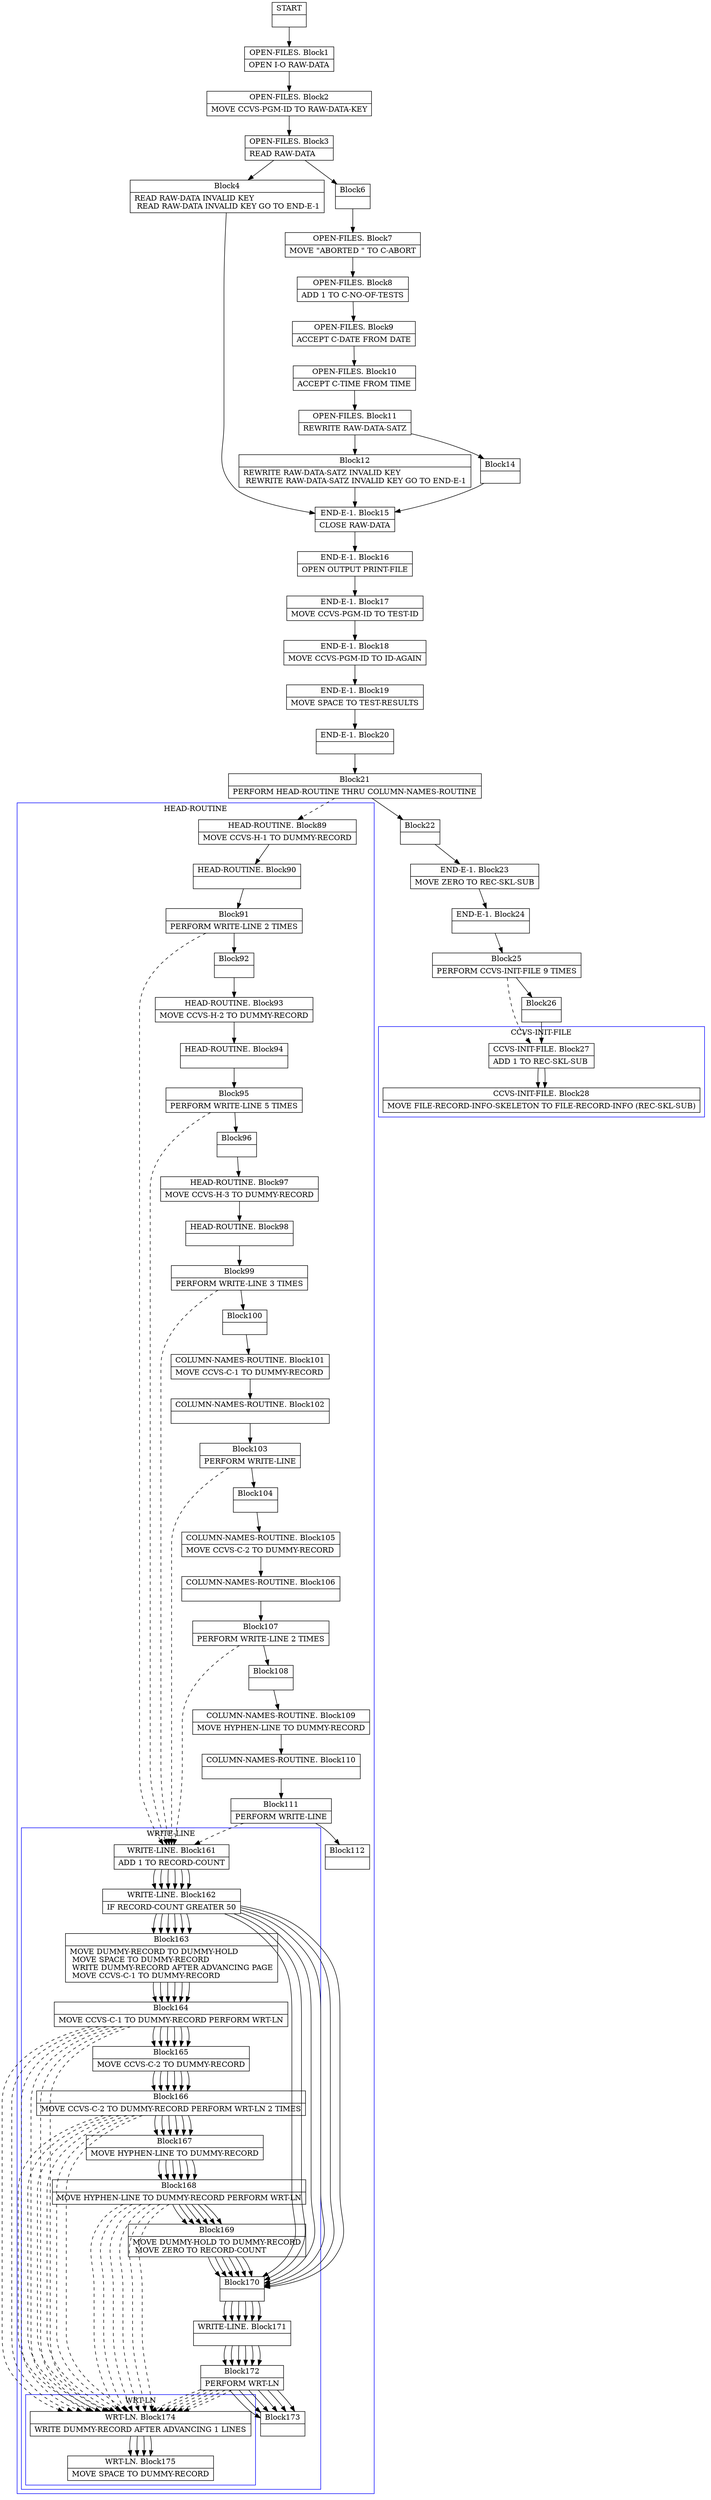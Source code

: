 digraph Cfg {
compound=true;
node [
shape = "record"
]

edge [
arrowtail = "empty"
]
Block0 [
label = "{START|}"
]
Block1 [
label = "{OPEN-FILES. Block1|    OPEN I-O RAW-DATA\l}"
]
Block2 [
label = "{OPEN-FILES. Block2|    MOVE CCVS-PGM-ID TO RAW-DATA-KEY\l}"
]
Block3 [
label = "{OPEN-FILES. Block3|    READ RAW-DATA\l}"
]
Block4 [
label = "{Block4|    READ RAW-DATA INVALID KEY\l    READ RAW-DATA INVALID KEY GO TO END-E-1\l}"
]
Block15 [
label = "{END-E-1. Block15|    CLOSE RAW-DATA\l}"
]
Block16 [
label = "{END-E-1. Block16|    OPEN         OUTPUT PRINT-FILE\l}"
]
Block17 [
label = "{END-E-1. Block17|    MOVE CCVS-PGM-ID TO TEST-ID\l}"
]
Block18 [
label = "{END-E-1. Block18|    MOVE CCVS-PGM-ID TO ID-AGAIN\l}"
]
Block19 [
label = "{END-E-1. Block19|    MOVE SPACE TO TEST-RESULTS\l}"
]
Block20 [
label = "{END-E-1. Block20|}"
]
Block21 [
label = "{Block21|    PERFORM HEAD-ROUTINE THRU COLUMN-NAMES-ROUTINE\l}"
]
subgraph cluster_1{
color = blue;
label = "HEAD-ROUTINE";
Block89 [
label = "{HEAD-ROUTINE. Block89|    MOVE CCVS-H-1 TO DUMMY-RECORD\l}"
]
Block90 [
label = "{HEAD-ROUTINE. Block90|}"
]
Block91 [
label = "{Block91|    PERFORM WRITE-LINE 2 TIMES\l}"
]
subgraph cluster_8{
color = blue;
label = "WRITE-LINE";
Block161 [
label = "{WRITE-LINE. Block161|    ADD 1 TO RECORD-COUNT\l}"
]
Block162 [
label = "{WRITE-LINE. Block162|    IF RECORD-COUNT GREATER 50\l}"
]
Block163 [
label = "{Block163|        MOVE DUMMY-RECORD TO DUMMY-HOLD\l        MOVE SPACE TO DUMMY-RECORD\l        WRITE DUMMY-RECORD AFTER ADVANCING PAGE\l        MOVE CCVS-C-1 TO DUMMY-RECORD\l}"
]
Block164 [
label = "{Block164|        MOVE CCVS-C-1 TO DUMMY-RECORD PERFORM WRT-LN\l}"
]
subgraph cluster_21{
color = blue;
label = "WRT-LN";
Block174 [
label = "{WRT-LN. Block174|    WRITE DUMMY-RECORD AFTER ADVANCING 1 LINES\l}"
]
Block175 [
label = "{WRT-LN. Block175|    MOVE SPACE TO DUMMY-RECORD\l}"
]
Block174 -> Block175

}
Block164 -> Block174 [style=dashed]

Block165 [
label = "{Block165|        MOVE CCVS-C-2 TO DUMMY-RECORD\l}"
]
Block166 [
label = "{Block166|        MOVE CCVS-C-2 TO DUMMY-RECORD PERFORM WRT-LN 2 TIMES\l}"
]
subgraph cluster_22{
color = blue;
label = "WRT-LN";
Block174 [
label = "{WRT-LN. Block174|    WRITE DUMMY-RECORD AFTER ADVANCING 1 LINES\l}"
]
Block175 [
label = "{WRT-LN. Block175|    MOVE SPACE TO DUMMY-RECORD\l}"
]
Block174 -> Block175

}
Block166 -> Block174 [style=dashed]

Block167 [
label = "{Block167|        MOVE HYPHEN-LINE TO DUMMY-RECORD\l}"
]
Block168 [
label = "{Block168|        MOVE HYPHEN-LINE TO DUMMY-RECORD PERFORM WRT-LN\l}"
]
subgraph cluster_23{
color = blue;
label = "WRT-LN";
Block174 [
label = "{WRT-LN. Block174|    WRITE DUMMY-RECORD AFTER ADVANCING 1 LINES\l}"
]
Block175 [
label = "{WRT-LN. Block175|    MOVE SPACE TO DUMMY-RECORD\l}"
]
Block174 -> Block175

}
Block168 -> Block174 [style=dashed]

Block169 [
label = "{Block169|        MOVE DUMMY-HOLD TO DUMMY-RECORD\l        MOVE ZERO TO RECORD-COUNT\l}"
]
Block170 [
label = "{Block170|}"
]
Block171 [
label = "{WRITE-LINE. Block171|}"
]
Block172 [
label = "{Block172|    PERFORM WRT-LN\l}"
]
subgraph cluster_24{
color = blue;
label = "WRT-LN";
Block174 [
label = "{WRT-LN. Block174|    WRITE DUMMY-RECORD AFTER ADVANCING 1 LINES\l}"
]
Block175 [
label = "{WRT-LN. Block175|    MOVE SPACE TO DUMMY-RECORD\l}"
]
Block174 -> Block175

}
Block172 -> Block174 [style=dashed]

Block173 [
label = "{Block173|}"
]
Block161 -> Block162
Block162 -> Block163
Block162 -> Block170
Block163 -> Block164
Block164 -> Block165
Block165 -> Block166
Block166 -> Block167
Block167 -> Block168
Block168 -> Block169
Block169 -> Block170
Block170 -> Block171
Block171 -> Block172
Block172 -> Block173

}
Block91 -> Block161 [style=dashed]

Block92 [
label = "{Block92|}"
]
Block93 [
label = "{HEAD-ROUTINE. Block93|    MOVE CCVS-H-2 TO DUMMY-RECORD\l}"
]
Block94 [
label = "{HEAD-ROUTINE. Block94|}"
]
Block95 [
label = "{Block95|    PERFORM WRITE-LINE 5 TIMES\l}"
]
subgraph cluster_9{
color = blue;
label = "WRITE-LINE";
Block161 [
label = "{WRITE-LINE. Block161|    ADD 1 TO RECORD-COUNT\l}"
]
Block162 [
label = "{WRITE-LINE. Block162|    IF RECORD-COUNT GREATER 50\l}"
]
Block163 [
label = "{Block163|        MOVE DUMMY-RECORD TO DUMMY-HOLD\l        MOVE SPACE TO DUMMY-RECORD\l        WRITE DUMMY-RECORD AFTER ADVANCING PAGE\l        MOVE CCVS-C-1 TO DUMMY-RECORD\l}"
]
Block164 [
label = "{Block164|        MOVE CCVS-C-1 TO DUMMY-RECORD PERFORM WRT-LN\l}"
]
Block164 -> Block174 [style=dashed]

Block165 [
label = "{Block165|        MOVE CCVS-C-2 TO DUMMY-RECORD\l}"
]
Block166 [
label = "{Block166|        MOVE CCVS-C-2 TO DUMMY-RECORD PERFORM WRT-LN 2 TIMES\l}"
]
Block166 -> Block174 [style=dashed]

Block167 [
label = "{Block167|        MOVE HYPHEN-LINE TO DUMMY-RECORD\l}"
]
Block168 [
label = "{Block168|        MOVE HYPHEN-LINE TO DUMMY-RECORD PERFORM WRT-LN\l}"
]
Block168 -> Block174 [style=dashed]

Block169 [
label = "{Block169|        MOVE DUMMY-HOLD TO DUMMY-RECORD\l        MOVE ZERO TO RECORD-COUNT\l}"
]
Block170 [
label = "{Block170|}"
]
Block171 [
label = "{WRITE-LINE. Block171|}"
]
Block172 [
label = "{Block172|    PERFORM WRT-LN\l}"
]
Block172 -> Block174 [style=dashed]

Block173 [
label = "{Block173|}"
]
Block161 -> Block162
Block162 -> Block163
Block162 -> Block170
Block163 -> Block164
Block164 -> Block165
Block165 -> Block166
Block166 -> Block167
Block167 -> Block168
Block168 -> Block169
Block169 -> Block170
Block170 -> Block171
Block171 -> Block172
Block172 -> Block173

}
Block95 -> Block161 [style=dashed]

Block96 [
label = "{Block96|}"
]
Block97 [
label = "{HEAD-ROUTINE. Block97|    MOVE CCVS-H-3 TO DUMMY-RECORD\l}"
]
Block98 [
label = "{HEAD-ROUTINE. Block98|}"
]
Block99 [
label = "{Block99|    PERFORM WRITE-LINE 3 TIMES\l}"
]
subgraph cluster_10{
color = blue;
label = "WRITE-LINE";
Block161 [
label = "{WRITE-LINE. Block161|    ADD 1 TO RECORD-COUNT\l}"
]
Block162 [
label = "{WRITE-LINE. Block162|    IF RECORD-COUNT GREATER 50\l}"
]
Block163 [
label = "{Block163|        MOVE DUMMY-RECORD TO DUMMY-HOLD\l        MOVE SPACE TO DUMMY-RECORD\l        WRITE DUMMY-RECORD AFTER ADVANCING PAGE\l        MOVE CCVS-C-1 TO DUMMY-RECORD\l}"
]
Block164 [
label = "{Block164|        MOVE CCVS-C-1 TO DUMMY-RECORD PERFORM WRT-LN\l}"
]
Block164 -> Block174 [style=dashed]

Block165 [
label = "{Block165|        MOVE CCVS-C-2 TO DUMMY-RECORD\l}"
]
Block166 [
label = "{Block166|        MOVE CCVS-C-2 TO DUMMY-RECORD PERFORM WRT-LN 2 TIMES\l}"
]
Block166 -> Block174 [style=dashed]

Block167 [
label = "{Block167|        MOVE HYPHEN-LINE TO DUMMY-RECORD\l}"
]
Block168 [
label = "{Block168|        MOVE HYPHEN-LINE TO DUMMY-RECORD PERFORM WRT-LN\l}"
]
Block168 -> Block174 [style=dashed]

Block169 [
label = "{Block169|        MOVE DUMMY-HOLD TO DUMMY-RECORD\l        MOVE ZERO TO RECORD-COUNT\l}"
]
Block170 [
label = "{Block170|}"
]
Block171 [
label = "{WRITE-LINE. Block171|}"
]
Block172 [
label = "{Block172|    PERFORM WRT-LN\l}"
]
Block172 -> Block174 [style=dashed]

Block173 [
label = "{Block173|}"
]
Block161 -> Block162
Block162 -> Block163
Block162 -> Block170
Block163 -> Block164
Block164 -> Block165
Block165 -> Block166
Block166 -> Block167
Block167 -> Block168
Block168 -> Block169
Block169 -> Block170
Block170 -> Block171
Block171 -> Block172
Block172 -> Block173

}
Block99 -> Block161 [style=dashed]

Block100 [
label = "{Block100|}"
]
Block101 [
label = "{COLUMN-NAMES-ROUTINE. Block101|    MOVE CCVS-C-1 TO DUMMY-RECORD\l}"
]
Block102 [
label = "{COLUMN-NAMES-ROUTINE. Block102|}"
]
Block103 [
label = "{Block103|    PERFORM WRITE-LINE\l}"
]
subgraph cluster_11{
color = blue;
label = "WRITE-LINE";
Block161 [
label = "{WRITE-LINE. Block161|    ADD 1 TO RECORD-COUNT\l}"
]
Block162 [
label = "{WRITE-LINE. Block162|    IF RECORD-COUNT GREATER 50\l}"
]
Block163 [
label = "{Block163|        MOVE DUMMY-RECORD TO DUMMY-HOLD\l        MOVE SPACE TO DUMMY-RECORD\l        WRITE DUMMY-RECORD AFTER ADVANCING PAGE\l        MOVE CCVS-C-1 TO DUMMY-RECORD\l}"
]
Block164 [
label = "{Block164|        MOVE CCVS-C-1 TO DUMMY-RECORD PERFORM WRT-LN\l}"
]
Block164 -> Block174 [style=dashed]

Block165 [
label = "{Block165|        MOVE CCVS-C-2 TO DUMMY-RECORD\l}"
]
Block166 [
label = "{Block166|        MOVE CCVS-C-2 TO DUMMY-RECORD PERFORM WRT-LN 2 TIMES\l}"
]
Block166 -> Block174 [style=dashed]

Block167 [
label = "{Block167|        MOVE HYPHEN-LINE TO DUMMY-RECORD\l}"
]
Block168 [
label = "{Block168|        MOVE HYPHEN-LINE TO DUMMY-RECORD PERFORM WRT-LN\l}"
]
Block168 -> Block174 [style=dashed]

Block169 [
label = "{Block169|        MOVE DUMMY-HOLD TO DUMMY-RECORD\l        MOVE ZERO TO RECORD-COUNT\l}"
]
Block170 [
label = "{Block170|}"
]
Block171 [
label = "{WRITE-LINE. Block171|}"
]
Block172 [
label = "{Block172|    PERFORM WRT-LN\l}"
]
Block172 -> Block174 [style=dashed]

Block173 [
label = "{Block173|}"
]
Block161 -> Block162
Block162 -> Block163
Block162 -> Block170
Block163 -> Block164
Block164 -> Block165
Block165 -> Block166
Block166 -> Block167
Block167 -> Block168
Block168 -> Block169
Block169 -> Block170
Block170 -> Block171
Block171 -> Block172
Block172 -> Block173

}
Block103 -> Block161 [style=dashed]

Block104 [
label = "{Block104|}"
]
Block105 [
label = "{COLUMN-NAMES-ROUTINE. Block105|    MOVE CCVS-C-2 TO DUMMY-RECORD\l}"
]
Block106 [
label = "{COLUMN-NAMES-ROUTINE. Block106|}"
]
Block107 [
label = "{Block107|    PERFORM WRITE-LINE 2 TIMES\l}"
]
subgraph cluster_12{
color = blue;
label = "WRITE-LINE";
Block161 [
label = "{WRITE-LINE. Block161|    ADD 1 TO RECORD-COUNT\l}"
]
Block162 [
label = "{WRITE-LINE. Block162|    IF RECORD-COUNT GREATER 50\l}"
]
Block163 [
label = "{Block163|        MOVE DUMMY-RECORD TO DUMMY-HOLD\l        MOVE SPACE TO DUMMY-RECORD\l        WRITE DUMMY-RECORD AFTER ADVANCING PAGE\l        MOVE CCVS-C-1 TO DUMMY-RECORD\l}"
]
Block164 [
label = "{Block164|        MOVE CCVS-C-1 TO DUMMY-RECORD PERFORM WRT-LN\l}"
]
Block164 -> Block174 [style=dashed]

Block165 [
label = "{Block165|        MOVE CCVS-C-2 TO DUMMY-RECORD\l}"
]
Block166 [
label = "{Block166|        MOVE CCVS-C-2 TO DUMMY-RECORD PERFORM WRT-LN 2 TIMES\l}"
]
Block166 -> Block174 [style=dashed]

Block167 [
label = "{Block167|        MOVE HYPHEN-LINE TO DUMMY-RECORD\l}"
]
Block168 [
label = "{Block168|        MOVE HYPHEN-LINE TO DUMMY-RECORD PERFORM WRT-LN\l}"
]
Block168 -> Block174 [style=dashed]

Block169 [
label = "{Block169|        MOVE DUMMY-HOLD TO DUMMY-RECORD\l        MOVE ZERO TO RECORD-COUNT\l}"
]
Block170 [
label = "{Block170|}"
]
Block171 [
label = "{WRITE-LINE. Block171|}"
]
Block172 [
label = "{Block172|    PERFORM WRT-LN\l}"
]
Block172 -> Block174 [style=dashed]

Block173 [
label = "{Block173|}"
]
Block161 -> Block162
Block162 -> Block163
Block162 -> Block170
Block163 -> Block164
Block164 -> Block165
Block165 -> Block166
Block166 -> Block167
Block167 -> Block168
Block168 -> Block169
Block169 -> Block170
Block170 -> Block171
Block171 -> Block172
Block172 -> Block173

}
Block107 -> Block161 [style=dashed]

Block108 [
label = "{Block108|}"
]
Block109 [
label = "{COLUMN-NAMES-ROUTINE. Block109|    MOVE HYPHEN-LINE TO DUMMY-RECORD\l}"
]
Block110 [
label = "{COLUMN-NAMES-ROUTINE. Block110|}"
]
Block111 [
label = "{Block111|    PERFORM WRITE-LINE\l}"
]
subgraph cluster_13{
color = blue;
label = "WRITE-LINE";
Block161 [
label = "{WRITE-LINE. Block161|    ADD 1 TO RECORD-COUNT\l}"
]
Block162 [
label = "{WRITE-LINE. Block162|    IF RECORD-COUNT GREATER 50\l}"
]
Block163 [
label = "{Block163|        MOVE DUMMY-RECORD TO DUMMY-HOLD\l        MOVE SPACE TO DUMMY-RECORD\l        WRITE DUMMY-RECORD AFTER ADVANCING PAGE\l        MOVE CCVS-C-1 TO DUMMY-RECORD\l}"
]
Block164 [
label = "{Block164|        MOVE CCVS-C-1 TO DUMMY-RECORD PERFORM WRT-LN\l}"
]
Block164 -> Block174 [style=dashed]

Block165 [
label = "{Block165|        MOVE CCVS-C-2 TO DUMMY-RECORD\l}"
]
Block166 [
label = "{Block166|        MOVE CCVS-C-2 TO DUMMY-RECORD PERFORM WRT-LN 2 TIMES\l}"
]
Block166 -> Block174 [style=dashed]

Block167 [
label = "{Block167|        MOVE HYPHEN-LINE TO DUMMY-RECORD\l}"
]
Block168 [
label = "{Block168|        MOVE HYPHEN-LINE TO DUMMY-RECORD PERFORM WRT-LN\l}"
]
Block168 -> Block174 [style=dashed]

Block169 [
label = "{Block169|        MOVE DUMMY-HOLD TO DUMMY-RECORD\l        MOVE ZERO TO RECORD-COUNT\l}"
]
Block170 [
label = "{Block170|}"
]
Block171 [
label = "{WRITE-LINE. Block171|}"
]
Block172 [
label = "{Block172|    PERFORM WRT-LN\l}"
]
Block172 -> Block174 [style=dashed]

Block173 [
label = "{Block173|}"
]
Block161 -> Block162
Block162 -> Block163
Block162 -> Block170
Block163 -> Block164
Block164 -> Block165
Block165 -> Block166
Block166 -> Block167
Block167 -> Block168
Block168 -> Block169
Block169 -> Block170
Block170 -> Block171
Block171 -> Block172
Block172 -> Block173

}
Block111 -> Block161 [style=dashed]

Block112 [
label = "{Block112|}"
]
Block89 -> Block90
Block90 -> Block91
Block91 -> Block92
Block92 -> Block93
Block93 -> Block94
Block94 -> Block95
Block95 -> Block96
Block96 -> Block97
Block97 -> Block98
Block98 -> Block99
Block99 -> Block100
Block100 -> Block101
Block101 -> Block102
Block102 -> Block103
Block103 -> Block104
Block104 -> Block105
Block105 -> Block106
Block106 -> Block107
Block107 -> Block108
Block108 -> Block109
Block109 -> Block110
Block110 -> Block111
Block111 -> Block112

}
Block21 -> Block89 [style=dashed]

Block22 [
label = "{Block22|}"
]
Block23 [
label = "{END-E-1. Block23|    MOVE ZERO TO REC-SKL-SUB\l}"
]
Block24 [
label = "{END-E-1. Block24|}"
]
Block25 [
label = "{Block25|    PERFORM CCVS-INIT-FILE 9 TIMES\l}"
]
subgraph cluster_2{
color = blue;
label = "CCVS-INIT-FILE";
Block27 [
label = "{CCVS-INIT-FILE. Block27|    ADD 1 TO REC-SKL-SUB\l}"
]
Block28 [
label = "{CCVS-INIT-FILE. Block28|    MOVE FILE-RECORD-INFO-SKELETON TO FILE-RECORD-INFO           (REC-SKL-SUB)\l}"
]
Block27 -> Block28

}
Block25 -> Block27 [style=dashed]

Block26 [
label = "{Block26|}"
]
Block27 [
label = "{CCVS-INIT-FILE. Block27|    ADD 1 TO REC-SKL-SUB\l}"
]
Block28 [
label = "{CCVS-INIT-FILE. Block28|    MOVE FILE-RECORD-INFO-SKELETON TO FILE-RECORD-INFO           (REC-SKL-SUB)\l}"
]
Block6 [
label = "{Block6|}"
]
Block7 [
label = "{OPEN-FILES. Block7|    MOVE \"ABORTED \" TO C-ABORT\l}"
]
Block8 [
label = "{OPEN-FILES. Block8|    ADD 1 TO C-NO-OF-TESTS\l}"
]
Block9 [
label = "{OPEN-FILES. Block9|    ACCEPT C-DATE  FROM DATE\l}"
]
Block10 [
label = "{OPEN-FILES. Block10|    ACCEPT C-TIME  FROM TIME\l}"
]
Block11 [
label = "{OPEN-FILES. Block11|    REWRITE RAW-DATA-SATZ\l}"
]
Block12 [
label = "{Block12|    REWRITE RAW-DATA-SATZ INVALID KEY\l    REWRITE RAW-DATA-SATZ INVALID KEY GO TO END-E-1\l}"
]
Block14 [
label = "{Block14|}"
]
Block0 -> Block1
Block1 -> Block2
Block2 -> Block3
Block3 -> Block4
Block3 -> Block6
Block4 -> Block15
Block15 -> Block16
Block16 -> Block17
Block17 -> Block18
Block18 -> Block19
Block19 -> Block20
Block20 -> Block21
Block21 -> Block22
Block22 -> Block23
Block23 -> Block24
Block24 -> Block25
Block25 -> Block26
Block26 -> Block27
Block27 -> Block28
Block6 -> Block7
Block7 -> Block8
Block8 -> Block9
Block9 -> Block10
Block10 -> Block11
Block11 -> Block12
Block11 -> Block14
Block12 -> Block15
Block14 -> Block15

}
